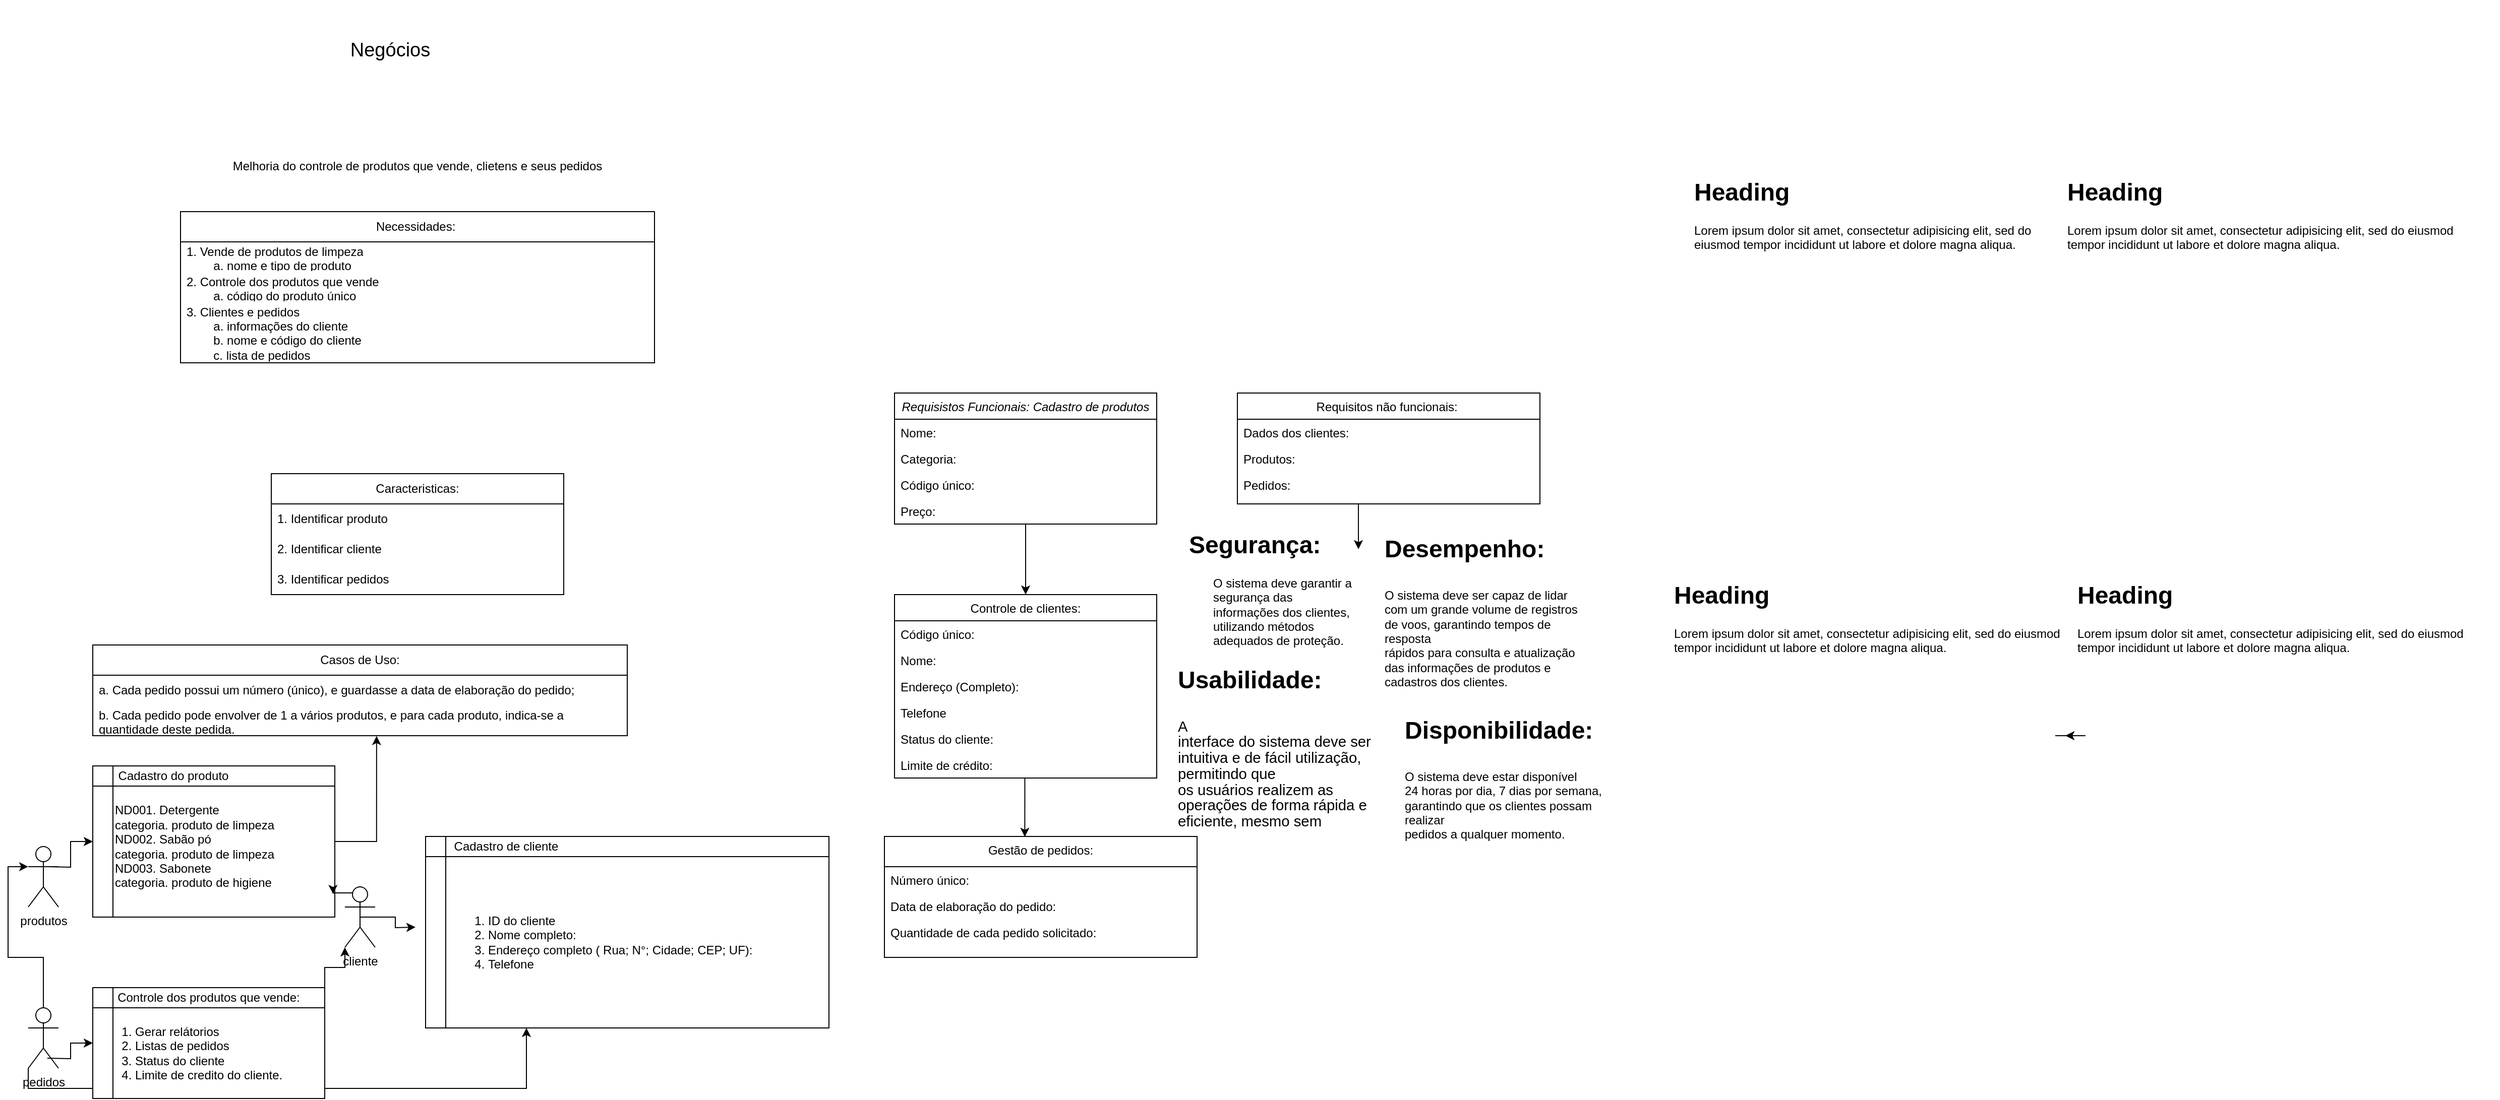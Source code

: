 <mxfile version="24.2.1" type="github">
  <diagram id="C5RBs43oDa-KdzZeNtuy" name="Page-1">
    <mxGraphModel dx="2307" dy="1962" grid="1" gridSize="10" guides="1" tooltips="1" connect="1" arrows="1" fold="1" page="1" pageScale="1" pageWidth="827" pageHeight="1169" math="0" shadow="0">
      <root>
        <mxCell id="WIyWlLk6GJQsqaUBKTNV-0" />
        <mxCell id="WIyWlLk6GJQsqaUBKTNV-1" parent="WIyWlLk6GJQsqaUBKTNV-0" />
        <mxCell id="yy_or1GHoliY4-yEy1wi-20" value="" style="edgeStyle=orthogonalEdgeStyle;rounded=0;orthogonalLoop=1;jettySize=auto;html=1;entryX=0.5;entryY=0;entryDx=0;entryDy=0;" parent="WIyWlLk6GJQsqaUBKTNV-1" source="zkfFHV4jXpPFQw0GAbJ--0" target="zkfFHV4jXpPFQw0GAbJ--6" edge="1">
          <mxGeometry relative="1" as="geometry" />
        </mxCell>
        <mxCell id="zkfFHV4jXpPFQw0GAbJ--0" value="Requisistos Funcionais: Cadastro de produtos" style="swimlane;fontStyle=2;align=center;verticalAlign=top;childLayout=stackLayout;horizontal=1;startSize=26;horizontalStack=0;resizeParent=1;resizeLast=0;collapsible=1;marginBottom=0;rounded=0;shadow=0;strokeWidth=1;" parent="WIyWlLk6GJQsqaUBKTNV-1" vertex="1">
          <mxGeometry x="59" y="260" width="260" height="130" as="geometry">
            <mxRectangle x="230" y="140" width="160" height="26" as="alternateBounds" />
          </mxGeometry>
        </mxCell>
        <mxCell id="zkfFHV4jXpPFQw0GAbJ--1" value="Nome:" style="text;align=left;verticalAlign=top;spacingLeft=4;spacingRight=4;overflow=hidden;rotatable=0;points=[[0,0.5],[1,0.5]];portConstraint=eastwest;" parent="zkfFHV4jXpPFQw0GAbJ--0" vertex="1">
          <mxGeometry y="26" width="260" height="26" as="geometry" />
        </mxCell>
        <mxCell id="yy_or1GHoliY4-yEy1wi-13" value="Categoria:" style="text;align=left;verticalAlign=top;spacingLeft=4;spacingRight=4;overflow=hidden;rotatable=0;points=[[0,0.5],[1,0.5]];portConstraint=eastwest;rounded=0;shadow=0;html=0;" parent="zkfFHV4jXpPFQw0GAbJ--0" vertex="1">
          <mxGeometry y="52" width="260" height="26" as="geometry" />
        </mxCell>
        <mxCell id="zkfFHV4jXpPFQw0GAbJ--2" value="Código único: " style="text;align=left;verticalAlign=top;spacingLeft=4;spacingRight=4;overflow=hidden;rotatable=0;points=[[0,0.5],[1,0.5]];portConstraint=eastwest;rounded=0;shadow=0;html=0;" parent="zkfFHV4jXpPFQw0GAbJ--0" vertex="1">
          <mxGeometry y="78" width="260" height="26" as="geometry" />
        </mxCell>
        <mxCell id="zkfFHV4jXpPFQw0GAbJ--3" value="Preço:" style="text;align=left;verticalAlign=top;spacingLeft=4;spacingRight=4;overflow=hidden;rotatable=0;points=[[0,0.5],[1,0.5]];portConstraint=eastwest;rounded=0;shadow=0;html=0;" parent="zkfFHV4jXpPFQw0GAbJ--0" vertex="1">
          <mxGeometry y="104" width="260" height="26" as="geometry" />
        </mxCell>
        <mxCell id="zkfFHV4jXpPFQw0GAbJ--6" value="Controle de clientes:" style="swimlane;fontStyle=0;align=center;verticalAlign=top;childLayout=stackLayout;horizontal=1;startSize=26;horizontalStack=0;resizeParent=1;resizeLast=0;collapsible=1;marginBottom=0;rounded=0;shadow=0;strokeWidth=1;" parent="WIyWlLk6GJQsqaUBKTNV-1" vertex="1">
          <mxGeometry x="59" y="460" width="260" height="182" as="geometry">
            <mxRectangle x="130" y="380" width="160" height="26" as="alternateBounds" />
          </mxGeometry>
        </mxCell>
        <mxCell id="zkfFHV4jXpPFQw0GAbJ--7" value="Código único:" style="text;align=left;verticalAlign=top;spacingLeft=4;spacingRight=4;overflow=hidden;rotatable=0;points=[[0,0.5],[1,0.5]];portConstraint=eastwest;" parent="zkfFHV4jXpPFQw0GAbJ--6" vertex="1">
          <mxGeometry y="26" width="260" height="26" as="geometry" />
        </mxCell>
        <mxCell id="zkfFHV4jXpPFQw0GAbJ--8" value="Nome:" style="text;align=left;verticalAlign=top;spacingLeft=4;spacingRight=4;overflow=hidden;rotatable=0;points=[[0,0.5],[1,0.5]];portConstraint=eastwest;rounded=0;shadow=0;html=0;" parent="zkfFHV4jXpPFQw0GAbJ--6" vertex="1">
          <mxGeometry y="52" width="260" height="26" as="geometry" />
        </mxCell>
        <mxCell id="zkfFHV4jXpPFQw0GAbJ--10" value="Endereço (Completo):" style="text;align=left;verticalAlign=top;spacingLeft=4;spacingRight=4;overflow=hidden;rotatable=0;points=[[0,0.5],[1,0.5]];portConstraint=eastwest;fontStyle=0" parent="zkfFHV4jXpPFQw0GAbJ--6" vertex="1">
          <mxGeometry y="78" width="260" height="26" as="geometry" />
        </mxCell>
        <mxCell id="zkfFHV4jXpPFQw0GAbJ--11" value="Telefone" style="text;align=left;verticalAlign=top;spacingLeft=4;spacingRight=4;overflow=hidden;rotatable=0;points=[[0,0.5],[1,0.5]];portConstraint=eastwest;" parent="zkfFHV4jXpPFQw0GAbJ--6" vertex="1">
          <mxGeometry y="104" width="260" height="26" as="geometry" />
        </mxCell>
        <mxCell id="yy_or1GHoliY4-yEy1wi-15" value="Status do cliente:" style="text;align=left;verticalAlign=top;spacingLeft=4;spacingRight=4;overflow=hidden;rotatable=0;points=[[0,0.5],[1,0.5]];portConstraint=eastwest;" parent="zkfFHV4jXpPFQw0GAbJ--6" vertex="1">
          <mxGeometry y="130" width="260" height="26" as="geometry" />
        </mxCell>
        <mxCell id="yy_or1GHoliY4-yEy1wi-16" value="Limite de crédito:" style="text;align=left;verticalAlign=top;spacingLeft=4;spacingRight=4;overflow=hidden;rotatable=0;points=[[0,0.5],[1,0.5]];portConstraint=eastwest;" parent="zkfFHV4jXpPFQw0GAbJ--6" vertex="1">
          <mxGeometry y="156" width="260" height="26" as="geometry" />
        </mxCell>
        <mxCell id="zkfFHV4jXpPFQw0GAbJ--13" value="Gestão de pedidos:" style="swimlane;fontStyle=0;align=center;verticalAlign=top;childLayout=stackLayout;horizontal=1;startSize=30;horizontalStack=0;resizeParent=1;resizeLast=0;collapsible=1;marginBottom=0;rounded=0;shadow=0;strokeWidth=1;" parent="WIyWlLk6GJQsqaUBKTNV-1" vertex="1">
          <mxGeometry x="49" y="700" width="310" height="120" as="geometry">
            <mxRectangle x="340" y="380" width="170" height="26" as="alternateBounds" />
          </mxGeometry>
        </mxCell>
        <mxCell id="zkfFHV4jXpPFQw0GAbJ--14" value="Número único:" style="text;align=left;verticalAlign=top;spacingLeft=4;spacingRight=4;overflow=hidden;rotatable=0;points=[[0,0.5],[1,0.5]];portConstraint=eastwest;" parent="zkfFHV4jXpPFQw0GAbJ--13" vertex="1">
          <mxGeometry y="30" width="310" height="26" as="geometry" />
        </mxCell>
        <mxCell id="yy_or1GHoliY4-yEy1wi-17" value="Data de elaboração do pedido:" style="text;align=left;verticalAlign=top;spacingLeft=4;spacingRight=4;overflow=hidden;rotatable=0;points=[[0,0.5],[1,0.5]];portConstraint=eastwest;" parent="zkfFHV4jXpPFQw0GAbJ--13" vertex="1">
          <mxGeometry y="56" width="310" height="26" as="geometry" />
        </mxCell>
        <mxCell id="yy_or1GHoliY4-yEy1wi-18" value="Quantidade de cada pedido solicitado:" style="text;align=left;verticalAlign=top;spacingLeft=4;spacingRight=4;overflow=hidden;rotatable=0;points=[[0,0.5],[1,0.5]];portConstraint=eastwest;" parent="zkfFHV4jXpPFQw0GAbJ--13" vertex="1">
          <mxGeometry y="82" width="310" height="26" as="geometry" />
        </mxCell>
        <mxCell id="zkfFHV4jXpPFQw0GAbJ--17" value="Requisitos não funcionais: " style="swimlane;fontStyle=0;align=center;verticalAlign=top;childLayout=stackLayout;horizontal=1;startSize=26;horizontalStack=0;resizeParent=1;resizeLast=0;collapsible=1;marginBottom=0;rounded=0;shadow=0;strokeWidth=1;" parent="WIyWlLk6GJQsqaUBKTNV-1" vertex="1">
          <mxGeometry x="399" y="260" width="300" height="110" as="geometry">
            <mxRectangle x="550" y="140" width="160" height="26" as="alternateBounds" />
          </mxGeometry>
        </mxCell>
        <mxCell id="zkfFHV4jXpPFQw0GAbJ--18" value="Dados dos clientes:" style="text;align=left;verticalAlign=top;spacingLeft=4;spacingRight=4;overflow=hidden;rotatable=0;points=[[0,0.5],[1,0.5]];portConstraint=eastwest;" parent="zkfFHV4jXpPFQw0GAbJ--17" vertex="1">
          <mxGeometry y="26" width="300" height="26" as="geometry" />
        </mxCell>
        <mxCell id="zkfFHV4jXpPFQw0GAbJ--19" value="Produtos:" style="text;align=left;verticalAlign=top;spacingLeft=4;spacingRight=4;overflow=hidden;rotatable=0;points=[[0,0.5],[1,0.5]];portConstraint=eastwest;rounded=0;shadow=0;html=0;" parent="zkfFHV4jXpPFQw0GAbJ--17" vertex="1">
          <mxGeometry y="52" width="300" height="26" as="geometry" />
        </mxCell>
        <mxCell id="zkfFHV4jXpPFQw0GAbJ--20" value="Pedidos:" style="text;align=left;verticalAlign=top;spacingLeft=4;spacingRight=4;overflow=hidden;rotatable=0;points=[[0,0.5],[1,0.5]];portConstraint=eastwest;rounded=0;shadow=0;html=0;" parent="zkfFHV4jXpPFQw0GAbJ--17" vertex="1">
          <mxGeometry y="78" width="300" height="26" as="geometry" />
        </mxCell>
        <mxCell id="yy_or1GHoliY4-yEy1wi-0" value="Necessidades:&amp;nbsp;" style="swimlane;fontStyle=0;childLayout=stackLayout;horizontal=1;startSize=30;horizontalStack=0;resizeParent=1;resizeParentMax=0;resizeLast=0;collapsible=1;marginBottom=0;whiteSpace=wrap;html=1;" parent="WIyWlLk6GJQsqaUBKTNV-1" vertex="1">
          <mxGeometry x="-649" y="80" width="470" height="150" as="geometry" />
        </mxCell>
        <mxCell id="yy_or1GHoliY4-yEy1wi-1" value="1. Vende de produtos de limpeza&lt;div&gt;&lt;span style=&quot;white-space: pre;&quot;&gt;&#x9;&lt;/span&gt;a. nome e tipo de produto&lt;br&gt;&lt;/div&gt;" style="text;strokeColor=none;fillColor=none;align=left;verticalAlign=middle;spacingLeft=4;spacingRight=4;overflow=hidden;points=[[0,0.5],[1,0.5]];portConstraint=eastwest;rotatable=0;whiteSpace=wrap;html=1;" parent="yy_or1GHoliY4-yEy1wi-0" vertex="1">
          <mxGeometry y="30" width="470" height="30" as="geometry" />
        </mxCell>
        <mxCell id="yy_or1GHoliY4-yEy1wi-2" value="2. Controle dos produtos que vende&lt;div&gt;&lt;span style=&quot;white-space: pre;&quot;&gt;&#x9;&lt;/span&gt;a. código do produto único&lt;br&gt;&lt;/div&gt;" style="text;strokeColor=none;fillColor=none;align=left;verticalAlign=middle;spacingLeft=4;spacingRight=4;overflow=hidden;points=[[0,0.5],[1,0.5]];portConstraint=eastwest;rotatable=0;whiteSpace=wrap;html=1;" parent="yy_or1GHoliY4-yEy1wi-0" vertex="1">
          <mxGeometry y="60" width="470" height="30" as="geometry" />
        </mxCell>
        <mxCell id="yy_or1GHoliY4-yEy1wi-3" value="3. Clientes e pedidos&lt;div&gt;&lt;span style=&quot;white-space: pre;&quot;&gt;&#x9;&lt;/span&gt;a. informações do cliente&amp;nbsp;&lt;/div&gt;&lt;div&gt;&lt;span style=&quot;background-color: initial;&quot;&gt;&amp;nbsp;&lt;span style=&quot;white-space: pre;&quot;&gt;&#x9;&lt;/span&gt;b. nome e código do cliente&lt;/span&gt;&lt;/div&gt;&lt;div&gt;&lt;span style=&quot;background-color: initial;&quot;&gt;&lt;span style=&quot;white-space: pre;&quot;&gt;&#x9;&lt;/span&gt;c. lista de pedidos&lt;br&gt;&lt;/span&gt;&lt;/div&gt;" style="text;strokeColor=none;fillColor=none;align=left;verticalAlign=middle;spacingLeft=4;spacingRight=4;overflow=hidden;points=[[0,0.5],[1,0.5]];portConstraint=eastwest;rotatable=0;whiteSpace=wrap;html=1;" parent="yy_or1GHoliY4-yEy1wi-0" vertex="1">
          <mxGeometry y="90" width="470" height="60" as="geometry" />
        </mxCell>
        <mxCell id="yy_or1GHoliY4-yEy1wi-4" value="Caracteristicas:" style="swimlane;fontStyle=0;childLayout=stackLayout;horizontal=1;startSize=30;horizontalStack=0;resizeParent=1;resizeParentMax=0;resizeLast=0;collapsible=1;marginBottom=0;whiteSpace=wrap;html=1;" parent="WIyWlLk6GJQsqaUBKTNV-1" vertex="1">
          <mxGeometry x="-559" y="340" width="290" height="120" as="geometry" />
        </mxCell>
        <mxCell id="yy_or1GHoliY4-yEy1wi-5" value="1. Identificar produto" style="text;strokeColor=none;fillColor=none;align=left;verticalAlign=middle;spacingLeft=4;spacingRight=4;overflow=hidden;points=[[0,0.5],[1,0.5]];portConstraint=eastwest;rotatable=0;whiteSpace=wrap;html=1;" parent="yy_or1GHoliY4-yEy1wi-4" vertex="1">
          <mxGeometry y="30" width="290" height="30" as="geometry" />
        </mxCell>
        <mxCell id="yy_or1GHoliY4-yEy1wi-6" value="2. Identificar cliente" style="text;strokeColor=none;fillColor=none;align=left;verticalAlign=middle;spacingLeft=4;spacingRight=4;overflow=hidden;points=[[0,0.5],[1,0.5]];portConstraint=eastwest;rotatable=0;whiteSpace=wrap;html=1;" parent="yy_or1GHoliY4-yEy1wi-4" vertex="1">
          <mxGeometry y="60" width="290" height="30" as="geometry" />
        </mxCell>
        <mxCell id="yy_or1GHoliY4-yEy1wi-7" value="3. Identificar pedidos" style="text;strokeColor=none;fillColor=none;align=left;verticalAlign=middle;spacingLeft=4;spacingRight=4;overflow=hidden;points=[[0,0.5],[1,0.5]];portConstraint=eastwest;rotatable=0;whiteSpace=wrap;html=1;" parent="yy_or1GHoliY4-yEy1wi-4" vertex="1">
          <mxGeometry y="90" width="290" height="30" as="geometry" />
        </mxCell>
        <mxCell id="yy_or1GHoliY4-yEy1wi-8" value="Casos de Uso:" style="swimlane;fontStyle=0;childLayout=stackLayout;horizontal=1;startSize=30;horizontalStack=0;resizeParent=1;resizeParentMax=0;resizeLast=0;collapsible=1;marginBottom=0;whiteSpace=wrap;html=1;" parent="WIyWlLk6GJQsqaUBKTNV-1" vertex="1">
          <mxGeometry x="-736" y="510" width="530" height="90" as="geometry" />
        </mxCell>
        <mxCell id="yy_or1GHoliY4-yEy1wi-9" value="a. Cada pedido possui um número (único), e guardasse a data de elaboração do pedido;" style="text;strokeColor=none;fillColor=none;align=left;verticalAlign=middle;spacingLeft=4;spacingRight=4;overflow=hidden;points=[[0,0.5],[1,0.5]];portConstraint=eastwest;rotatable=0;whiteSpace=wrap;html=1;" parent="yy_or1GHoliY4-yEy1wi-8" vertex="1">
          <mxGeometry y="30" width="530" height="30" as="geometry" />
        </mxCell>
        <mxCell id="yy_or1GHoliY4-yEy1wi-10" value="b. Cada pedido pode envolver de 1 a vários produtos, e para cada produto, indica-se a quantidade deste pedida." style="text;strokeColor=none;fillColor=none;align=left;verticalAlign=middle;spacingLeft=4;spacingRight=4;overflow=hidden;points=[[0,0.5],[1,0.5]];portConstraint=eastwest;rotatable=0;whiteSpace=wrap;html=1;" parent="yy_or1GHoliY4-yEy1wi-8" vertex="1">
          <mxGeometry y="60" width="530" height="30" as="geometry" />
        </mxCell>
        <mxCell id="yy_or1GHoliY4-yEy1wi-19" value="" style="endArrow=classic;html=1;rounded=0;exitX=0.497;exitY=1.019;exitDx=0;exitDy=0;exitPerimeter=0;entryX=0.449;entryY=0.003;entryDx=0;entryDy=0;entryPerimeter=0;" parent="WIyWlLk6GJQsqaUBKTNV-1" source="yy_or1GHoliY4-yEy1wi-16" target="zkfFHV4jXpPFQw0GAbJ--13" edge="1">
          <mxGeometry width="50" height="50" relative="1" as="geometry">
            <mxPoint x="189" y="630" as="sourcePoint" />
            <mxPoint x="188" y="690" as="targetPoint" />
          </mxGeometry>
        </mxCell>
        <mxCell id="yy_or1GHoliY4-yEy1wi-27" value="&lt;h1 style=&quot;margin-top: 0px;&quot;&gt;Segurança:&lt;/h1&gt;&lt;p style=&quot;margin-left:18.0pt&quot; class=&quot;MsoNormal&quot;&gt;O sistema deve garantir a&lt;br&gt;segurança das informações dos clientes, utilizando métodos&lt;br&gt;adequados de proteção.&lt;/p&gt;" style="text;html=1;whiteSpace=wrap;overflow=hidden;rounded=0;" parent="WIyWlLk6GJQsqaUBKTNV-1" vertex="1">
          <mxGeometry x="349" y="390" width="170" height="140" as="geometry" />
        </mxCell>
        <mxCell id="yy_or1GHoliY4-yEy1wi-28" value="&lt;h1 style=&quot;margin-top: 0px;&quot;&gt;&lt;p style=&quot;margin-left:18.0pt&quot; class=&quot;MsoNormal&quot;&gt;Desempenho:&lt;/p&gt;&lt;/h1&gt;&lt;p style=&quot;margin-left:18.0pt&quot; class=&quot;MsoNormal&quot;&gt;O sistema deve ser capaz de lidar&lt;br&gt;com um grande volume de registros de voos, garantindo tempos de resposta&lt;br&gt;rápidos para consulta e atualização das informações de produtos e cadastros dos clientes.&lt;/p&gt;" style="text;html=1;whiteSpace=wrap;overflow=hidden;rounded=0;" parent="WIyWlLk6GJQsqaUBKTNV-1" vertex="1">
          <mxGeometry x="519" y="370" width="220" height="180" as="geometry" />
        </mxCell>
        <mxCell id="yy_or1GHoliY4-yEy1wi-29" value="&lt;h1 style=&quot;margin-top: 0px;&quot;&gt;&lt;p style=&quot;margin-left:18.0pt&quot; class=&quot;MsoNormal&quot;&gt;Usabilidade:&lt;/p&gt;&lt;/h1&gt;&lt;p style=&quot;margin-left:18.0pt&quot; class=&quot;MsoNormal&quot;&gt;&lt;span style=&quot;font-size:11.0pt;line-height:107%;&lt;br/&gt;font-family:&amp;quot;Calibri&amp;quot;,&amp;quot;sans-serif&amp;quot;;mso-ascii-theme-font:minor-latin;mso-fareast-font-family:&lt;br/&gt;Calibri;mso-fareast-theme-font:minor-latin;mso-hansi-theme-font:minor-latin;&lt;br/&gt;mso-bidi-font-family:&amp;quot;Times New Roman&amp;quot;;mso-bidi-theme-font:minor-bidi;&lt;br/&gt;mso-ansi-language:PT-BR;mso-fareast-language:EN-US;mso-bidi-language:AR-SA&quot;&gt;A&lt;br/&gt;interface do sistema deve ser intuitiva e de fácil utilização, permitindo que&lt;br/&gt;os usuários realizem as operações de forma rápida e eficiente, mesmo sem&lt;br/&gt;treinamento prévio.&lt;/span&gt;&lt;br&gt;&lt;/p&gt;" style="text;html=1;whiteSpace=wrap;overflow=hidden;rounded=0;" parent="WIyWlLk6GJQsqaUBKTNV-1" vertex="1">
          <mxGeometry x="314" y="500" width="240" height="190" as="geometry" />
        </mxCell>
        <mxCell id="yy_or1GHoliY4-yEy1wi-30" value="&lt;h1 style=&quot;margin-top: 0px;&quot;&gt;&lt;p style=&quot;margin-left:18.0pt&quot; class=&quot;MsoNormal&quot;&gt;Disponibilidade:&lt;/p&gt;&lt;/h1&gt;&lt;p style=&quot;margin-left:18.0pt&quot; class=&quot;MsoNormal&quot;&gt;O sistema deve estar disponível&lt;br/&gt;24 horas por dia, 7 dias por semana, garantindo que os clientes possam realizar&lt;br/&gt;pedidos a qualquer momento.&lt;/p&gt;" style="text;html=1;whiteSpace=wrap;overflow=hidden;rounded=0;" parent="WIyWlLk6GJQsqaUBKTNV-1" vertex="1">
          <mxGeometry x="539" y="550" width="240" height="205" as="geometry" />
        </mxCell>
        <mxCell id="yy_or1GHoliY4-yEy1wi-31" value="" style="endArrow=classic;html=1;rounded=0;entryX=0;entryY=0.25;entryDx=0;entryDy=0;exitX=0;exitY=0;exitDx=0;exitDy=0;" parent="WIyWlLk6GJQsqaUBKTNV-1" source="yy_or1GHoliY4-yEy1wi-28" target="yy_or1GHoliY4-yEy1wi-28" edge="1">
          <mxGeometry width="50" height="50" relative="1" as="geometry">
            <mxPoint x="509" y="540" as="sourcePoint" />
            <mxPoint x="509" y="370" as="targetPoint" />
          </mxGeometry>
        </mxCell>
        <mxCell id="yy_or1GHoliY4-yEy1wi-34" value="Melhoria do controle de produtos que vende, clietens e seus pedidos" style="text;html=1;align=center;verticalAlign=middle;whiteSpace=wrap;rounded=0;" parent="WIyWlLk6GJQsqaUBKTNV-1" vertex="1">
          <mxGeometry x="-614" y="20" width="400" height="30" as="geometry" />
        </mxCell>
        <mxCell id="yy_or1GHoliY4-yEy1wi-49" style="edgeStyle=orthogonalEdgeStyle;rounded=0;orthogonalLoop=1;jettySize=auto;html=1;exitX=0.5;exitY=0;exitDx=0;exitDy=0;exitPerimeter=0;" parent="WIyWlLk6GJQsqaUBKTNV-1" target="yy_or1GHoliY4-yEy1wi-48" edge="1">
          <mxGeometry relative="1" as="geometry">
            <mxPoint x="-781" y="730" as="sourcePoint" />
          </mxGeometry>
        </mxCell>
        <mxCell id="yy_or1GHoliY4-yEy1wi-47" value="produtos" style="shape=umlActor;verticalLabelPosition=bottom;verticalAlign=top;html=1;outlineConnect=0;" parent="WIyWlLk6GJQsqaUBKTNV-1" vertex="1">
          <mxGeometry x="-800" y="710" width="30" height="60" as="geometry" />
        </mxCell>
        <mxCell id="yy_or1GHoliY4-yEy1wi-48" value="" style="shape=internalStorage;whiteSpace=wrap;html=1;backgroundOutline=1;" parent="WIyWlLk6GJQsqaUBKTNV-1" vertex="1">
          <mxGeometry x="-736" y="630" width="240" height="150" as="geometry" />
        </mxCell>
        <mxCell id="yy_or1GHoliY4-yEy1wi-50" value="Cadastro do produto" style="text;html=1;align=center;verticalAlign=middle;whiteSpace=wrap;rounded=0;" parent="WIyWlLk6GJQsqaUBKTNV-1" vertex="1">
          <mxGeometry x="-726" y="630" width="140" height="20" as="geometry" />
        </mxCell>
        <mxCell id="yy_or1GHoliY4-yEy1wi-59" style="edgeStyle=orthogonalEdgeStyle;rounded=0;orthogonalLoop=1;jettySize=auto;html=1;exitX=0.5;exitY=0.5;exitDx=0;exitDy=0;exitPerimeter=0;entryX=0;entryY=0.5;entryDx=0;entryDy=0;" parent="WIyWlLk6GJQsqaUBKTNV-1" target="yy_or1GHoliY4-yEy1wi-56" edge="1">
          <mxGeometry relative="1" as="geometry">
            <mxPoint x="-781" y="920" as="sourcePoint" />
          </mxGeometry>
        </mxCell>
        <mxCell id="yy_or1GHoliY4-yEy1wi-60" style="edgeStyle=orthogonalEdgeStyle;rounded=0;orthogonalLoop=1;jettySize=auto;html=1;exitX=0.5;exitY=0;exitDx=0;exitDy=0;exitPerimeter=0;entryX=0;entryY=0.333;entryDx=0;entryDy=0;entryPerimeter=0;" parent="WIyWlLk6GJQsqaUBKTNV-1" source="yy_or1GHoliY4-yEy1wi-55" target="yy_or1GHoliY4-yEy1wi-47" edge="1">
          <mxGeometry relative="1" as="geometry" />
        </mxCell>
        <mxCell id="yy_or1GHoliY4-yEy1wi-66" style="edgeStyle=orthogonalEdgeStyle;rounded=0;orthogonalLoop=1;jettySize=auto;html=1;exitX=0;exitY=1;exitDx=0;exitDy=0;exitPerimeter=0;entryX=0.25;entryY=1;entryDx=0;entryDy=0;" parent="WIyWlLk6GJQsqaUBKTNV-1" source="yy_or1GHoliY4-yEy1wi-55" target="yy_or1GHoliY4-yEy1wi-64" edge="1">
          <mxGeometry relative="1" as="geometry">
            <mxPoint x="-766" y="950" as="sourcePoint" />
          </mxGeometry>
        </mxCell>
        <mxCell id="yy_or1GHoliY4-yEy1wi-55" value="pedidos" style="shape=umlActor;verticalLabelPosition=bottom;verticalAlign=top;html=1;outlineConnect=0;" parent="WIyWlLk6GJQsqaUBKTNV-1" vertex="1">
          <mxGeometry x="-800" y="870" width="30" height="60" as="geometry" />
        </mxCell>
        <mxCell id="yy_or1GHoliY4-yEy1wi-56" value="" style="shape=internalStorage;whiteSpace=wrap;html=1;backgroundOutline=1;" parent="WIyWlLk6GJQsqaUBKTNV-1" vertex="1">
          <mxGeometry x="-736" y="850" width="230" height="110" as="geometry" />
        </mxCell>
        <mxCell id="yy_or1GHoliY4-yEy1wi-57" value="Controle dos produtos que vende:" style="text;html=1;align=center;verticalAlign=middle;whiteSpace=wrap;rounded=0;" parent="WIyWlLk6GJQsqaUBKTNV-1" vertex="1">
          <mxGeometry x="-736" y="850" width="230" height="20" as="geometry" />
        </mxCell>
        <mxCell id="yy_or1GHoliY4-yEy1wi-58" value="&lt;ol&gt;&lt;li&gt;Gerar relátorios&amp;nbsp;&lt;/li&gt;&lt;li&gt;Listas de pedidos&lt;/li&gt;&lt;li&gt;Status do cliente&lt;/li&gt;&lt;li&gt;Limite de credito do cliente.&lt;/li&gt;&lt;/ol&gt;" style="text;html=1;align=left;verticalAlign=middle;whiteSpace=wrap;rounded=0;" parent="WIyWlLk6GJQsqaUBKTNV-1" vertex="1">
          <mxGeometry x="-736" y="870" width="230" height="90" as="geometry" />
        </mxCell>
        <mxCell id="yy_or1GHoliY4-yEy1wi-61" value="ND001. Detergente&lt;div&gt;categoria. produto de limpeza&lt;br&gt;&lt;div&gt;ND002. Sabão pó&lt;/div&gt;&lt;div&gt;categoria. produto de limpeza&lt;br&gt;&lt;/div&gt;&lt;div&gt;ND003. Sabonete&lt;/div&gt;&lt;/div&gt;&lt;div&gt;categoria. produto de higiene&lt;/div&gt;" style="text;html=1;align=left;verticalAlign=middle;whiteSpace=wrap;rounded=0;" parent="WIyWlLk6GJQsqaUBKTNV-1" vertex="1">
          <mxGeometry x="-716" y="650" width="210" height="120" as="geometry" />
        </mxCell>
        <mxCell id="yy_or1GHoliY4-yEy1wi-65" style="edgeStyle=orthogonalEdgeStyle;rounded=0;orthogonalLoop=1;jettySize=auto;html=1;exitX=0.5;exitY=0.5;exitDx=0;exitDy=0;exitPerimeter=0;" parent="WIyWlLk6GJQsqaUBKTNV-1" source="yy_or1GHoliY4-yEy1wi-62" edge="1">
          <mxGeometry relative="1" as="geometry">
            <mxPoint x="-416" y="790" as="targetPoint" />
          </mxGeometry>
        </mxCell>
        <mxCell id="yy_or1GHoliY4-yEy1wi-62" value="cliente" style="shape=umlActor;verticalLabelPosition=bottom;verticalAlign=top;html=1;outlineConnect=0;" parent="WIyWlLk6GJQsqaUBKTNV-1" vertex="1">
          <mxGeometry x="-486" y="750" width="30" height="60" as="geometry" />
        </mxCell>
        <mxCell id="yy_or1GHoliY4-yEy1wi-64" value="" style="shape=internalStorage;whiteSpace=wrap;html=1;backgroundOutline=1;" parent="WIyWlLk6GJQsqaUBKTNV-1" vertex="1">
          <mxGeometry x="-406" y="700" width="400" height="190" as="geometry" />
        </mxCell>
        <mxCell id="yy_or1GHoliY4-yEy1wi-67" style="edgeStyle=orthogonalEdgeStyle;rounded=0;orthogonalLoop=1;jettySize=auto;html=1;exitX=1;exitY=0.5;exitDx=0;exitDy=0;entryX=0.531;entryY=1.011;entryDx=0;entryDy=0;entryPerimeter=0;" parent="WIyWlLk6GJQsqaUBKTNV-1" source="yy_or1GHoliY4-yEy1wi-48" target="yy_or1GHoliY4-yEy1wi-10" edge="1">
          <mxGeometry relative="1" as="geometry" />
        </mxCell>
        <mxCell id="yy_or1GHoliY4-yEy1wi-68" value="Cadastro de cliente" style="text;html=1;align=center;verticalAlign=middle;whiteSpace=wrap;rounded=0;" parent="WIyWlLk6GJQsqaUBKTNV-1" vertex="1">
          <mxGeometry x="-386" y="695" width="120" height="30" as="geometry" />
        </mxCell>
        <mxCell id="yy_or1GHoliY4-yEy1wi-69" value="&lt;ol&gt;&lt;li&gt;ID do cliente&lt;/li&gt;&lt;li&gt;Nome completo:&lt;/li&gt;&lt;li&gt;Endereço completo ( Rua; N°; Cidade; CEP; UF):&lt;/li&gt;&lt;li&gt;Telefone&lt;/li&gt;&lt;/ol&gt;" style="text;html=1;align=left;verticalAlign=middle;whiteSpace=wrap;rounded=0;" parent="WIyWlLk6GJQsqaUBKTNV-1" vertex="1">
          <mxGeometry x="-386" y="720" width="370" height="170" as="geometry" />
        </mxCell>
        <mxCell id="yy_or1GHoliY4-yEy1wi-71" style="edgeStyle=orthogonalEdgeStyle;rounded=0;orthogonalLoop=1;jettySize=auto;html=1;exitX=0.25;exitY=0.1;exitDx=0;exitDy=0;exitPerimeter=0;entryX=0.993;entryY=0.847;entryDx=0;entryDy=0;entryPerimeter=0;" parent="WIyWlLk6GJQsqaUBKTNV-1" source="yy_or1GHoliY4-yEy1wi-62" target="yy_or1GHoliY4-yEy1wi-48" edge="1">
          <mxGeometry relative="1" as="geometry" />
        </mxCell>
        <mxCell id="yy_or1GHoliY4-yEy1wi-72" style="edgeStyle=orthogonalEdgeStyle;rounded=0;orthogonalLoop=1;jettySize=auto;html=1;exitX=1;exitY=0;exitDx=0;exitDy=0;entryX=0;entryY=1;entryDx=0;entryDy=0;entryPerimeter=0;" parent="WIyWlLk6GJQsqaUBKTNV-1" source="yy_or1GHoliY4-yEy1wi-57" target="yy_or1GHoliY4-yEy1wi-62" edge="1">
          <mxGeometry relative="1" as="geometry" />
        </mxCell>
        <mxCell id="LyVFqZE0_rdIbROedc9--0" value="&lt;font style=&quot;font-size: 19px;&quot;&gt;Negócios&lt;/font&gt;" style="text;html=1;align=center;verticalAlign=middle;whiteSpace=wrap;rounded=0;" vertex="1" parent="WIyWlLk6GJQsqaUBKTNV-1">
          <mxGeometry x="-586" y="-130" width="290" height="100" as="geometry" />
        </mxCell>
        <mxCell id="LyVFqZE0_rdIbROedc9--1" value="&lt;h1 style=&quot;margin-top: 0px;&quot;&gt;Heading&lt;/h1&gt;&lt;p&gt;Lorem ipsum dolor sit amet, consectetur adipisicing elit, sed do eiusmod tempor incididunt ut labore et dolore magna aliqua.&lt;/p&gt;" style="text;html=1;whiteSpace=wrap;overflow=hidden;rounded=0;" vertex="1" parent="WIyWlLk6GJQsqaUBKTNV-1">
          <mxGeometry x="850" y="40" width="380" height="350" as="geometry" />
        </mxCell>
        <mxCell id="LyVFqZE0_rdIbROedc9--2" value="&lt;h1 style=&quot;margin-top: 0px;&quot;&gt;Heading&lt;/h1&gt;&lt;p&gt;Lorem ipsum dolor sit amet, consectetur adipisicing elit, sed do eiusmod tempor incididunt ut labore et dolore magna aliqua.&lt;/p&gt;" style="text;html=1;whiteSpace=wrap;overflow=hidden;rounded=0;" vertex="1" parent="WIyWlLk6GJQsqaUBKTNV-1">
          <mxGeometry x="1220" y="40" width="420" height="320" as="geometry" />
        </mxCell>
        <mxCell id="LyVFqZE0_rdIbROedc9--6" value="" style="edgeStyle=orthogonalEdgeStyle;rounded=0;orthogonalLoop=1;jettySize=auto;html=1;" edge="1" parent="WIyWlLk6GJQsqaUBKTNV-1" source="LyVFqZE0_rdIbROedc9--3" target="LyVFqZE0_rdIbROedc9--5">
          <mxGeometry relative="1" as="geometry" />
        </mxCell>
        <mxCell id="LyVFqZE0_rdIbROedc9--3" value="&lt;h1 style=&quot;margin-top: 0px;&quot;&gt;Heading&lt;/h1&gt;&lt;p&gt;Lorem ipsum dolor sit amet, consectetur adipisicing elit, sed do eiusmod tempor incididunt ut labore et dolore magna aliqua.&lt;/p&gt;" style="text;html=1;whiteSpace=wrap;overflow=hidden;rounded=0;" vertex="1" parent="WIyWlLk6GJQsqaUBKTNV-1">
          <mxGeometry x="1230" y="440" width="420" height="320" as="geometry" />
        </mxCell>
        <mxCell id="LyVFqZE0_rdIbROedc9--5" value="&lt;h1 style=&quot;margin-top: 0px;&quot;&gt;Heading&lt;/h1&gt;&lt;p&gt;Lorem ipsum dolor sit amet, consectetur adipisicing elit, sed do eiusmod tempor incididunt ut labore et dolore magna aliqua.&lt;/p&gt;" style="text;html=1;whiteSpace=wrap;overflow=hidden;rounded=0;" vertex="1" parent="WIyWlLk6GJQsqaUBKTNV-1">
          <mxGeometry x="830" y="440" width="390" height="320" as="geometry" />
        </mxCell>
      </root>
    </mxGraphModel>
  </diagram>
</mxfile>
